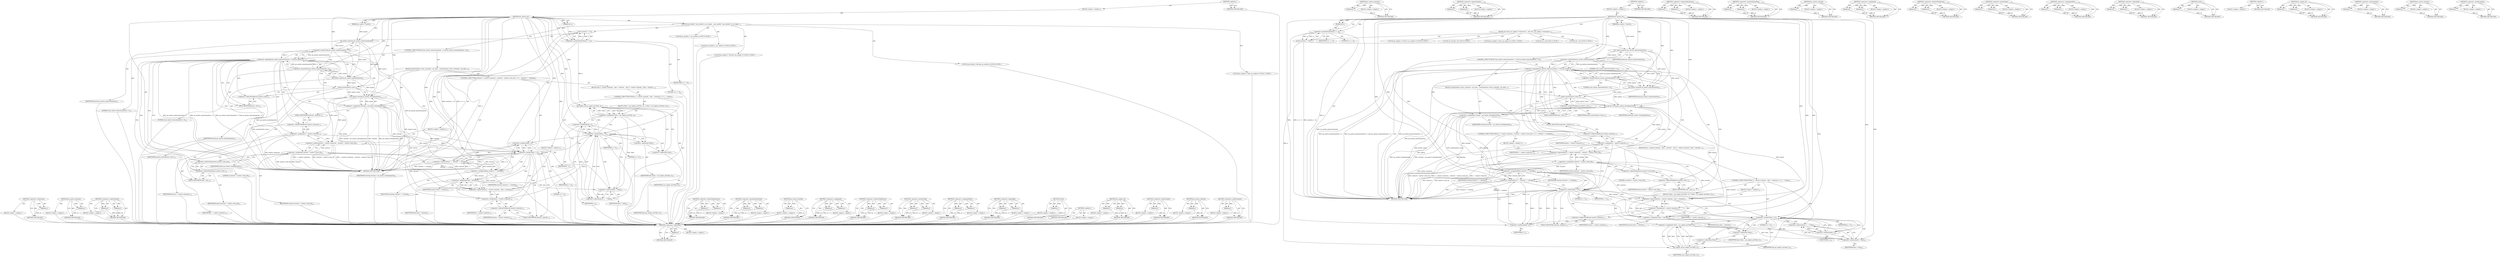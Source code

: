 digraph "&lt;operator&gt;.preDecrement" {
vulnerable_177 [label=<(METHOD,&lt;operator&gt;.indirection)>];
vulnerable_178 [label=<(PARAM,p1)>];
vulnerable_179 [label=<(BLOCK,&lt;empty&gt;,&lt;empty&gt;)>];
vulnerable_180 [label=<(METHOD_RETURN,ANY)>];
vulnerable_132 [label=<(METHOD,jas_matrix_numrows)>];
vulnerable_133 [label=<(PARAM,p1)>];
vulnerable_134 [label=<(BLOCK,&lt;empty&gt;,&lt;empty&gt;)>];
vulnerable_135 [label=<(METHOD_RETURN,ANY)>];
vulnerable_154 [label=<(METHOD,&lt;operator&gt;.expressionList)>];
vulnerable_155 [label=<(PARAM,p1)>];
vulnerable_156 [label=<(PARAM,p2)>];
vulnerable_157 [label=<(BLOCK,&lt;empty&gt;,&lt;empty&gt;)>];
vulnerable_158 [label=<(METHOD_RETURN,ANY)>];
vulnerable_6 [label=<(METHOD,&lt;global&gt;)<SUB>1</SUB>>];
vulnerable_7 [label=<(BLOCK,&lt;empty&gt;,&lt;empty&gt;)<SUB>1</SUB>>];
vulnerable_8 [label=<(METHOD,jas_matrix_asr)<SUB>1</SUB>>];
vulnerable_9 [label=<(PARAM,jas_matrix_t *matrix)<SUB>1</SUB>>];
vulnerable_10 [label=<(PARAM,int n)<SUB>1</SUB>>];
vulnerable_11 [label=<(BLOCK,{
	int i;
	int j;
 	jas_seqent_t *rowstart;
	in...,{
	int i;
	int j;
 	jas_seqent_t *rowstart;
	in...)<SUB>2</SUB>>];
vulnerable_12 [label="<(LOCAL,int i: int)<SUB>3</SUB>>"];
vulnerable_13 [label="<(LOCAL,int j: int)<SUB>4</SUB>>"];
vulnerable_14 [label="<(LOCAL,jas_seqent_t* rowstart: jas_seqent_t*)<SUB>5</SUB>>"];
vulnerable_15 [label="<(LOCAL,int rowstep: int)<SUB>6</SUB>>"];
vulnerable_16 [label="<(LOCAL,jas_seqent_t* data: jas_seqent_t*)<SUB>7</SUB>>"];
vulnerable_17 [label=<(assert,assert(n &gt;= 0))<SUB>9</SUB>>];
vulnerable_18 [label=<(&lt;operator&gt;.greaterEqualsThan,n &gt;= 0)<SUB>9</SUB>>];
vulnerable_19 [label=<(IDENTIFIER,n,n &gt;= 0)<SUB>9</SUB>>];
vulnerable_20 [label=<(LITERAL,0,n &gt;= 0)<SUB>9</SUB>>];
vulnerable_21 [label=<(CONTROL_STRUCTURE,IF,if (jas_matrix_numrows(matrix) &gt; 0 &amp;&amp; jas_matrix_numcols(matrix) &gt; 0))<SUB>10</SUB>>];
vulnerable_22 [label=<(&lt;operator&gt;.logicalAnd,jas_matrix_numrows(matrix) &gt; 0 &amp;&amp; jas_matrix_nu...)<SUB>10</SUB>>];
vulnerable_23 [label=<(&lt;operator&gt;.greaterThan,jas_matrix_numrows(matrix) &gt; 0)<SUB>10</SUB>>];
vulnerable_24 [label=<(jas_matrix_numrows,jas_matrix_numrows(matrix))<SUB>10</SUB>>];
vulnerable_25 [label=<(IDENTIFIER,matrix,jas_matrix_numrows(matrix))<SUB>10</SUB>>];
vulnerable_26 [label=<(LITERAL,0,jas_matrix_numrows(matrix) &gt; 0)<SUB>10</SUB>>];
vulnerable_27 [label=<(&lt;operator&gt;.greaterThan,jas_matrix_numcols(matrix) &gt; 0)<SUB>10</SUB>>];
vulnerable_28 [label=<(jas_matrix_numcols,jas_matrix_numcols(matrix))<SUB>10</SUB>>];
vulnerable_29 [label=<(IDENTIFIER,matrix,jas_matrix_numcols(matrix))<SUB>10</SUB>>];
vulnerable_30 [label=<(LITERAL,0,jas_matrix_numcols(matrix) &gt; 0)<SUB>10</SUB>>];
vulnerable_31 [label=<(BLOCK,{
		assert(matrix-&gt;rows_);
		rowstep = jas_matr...,{
		assert(matrix-&gt;rows_);
		rowstep = jas_matr...)<SUB>10</SUB>>];
vulnerable_32 [label=<(assert,assert(matrix-&gt;rows_))<SUB>11</SUB>>];
vulnerable_33 [label=<(&lt;operator&gt;.indirectFieldAccess,matrix-&gt;rows_)<SUB>11</SUB>>];
vulnerable_34 [label=<(IDENTIFIER,matrix,assert(matrix-&gt;rows_))<SUB>11</SUB>>];
vulnerable_35 [label=<(FIELD_IDENTIFIER,rows_,rows_)<SUB>11</SUB>>];
vulnerable_36 [label=<(&lt;operator&gt;.assignment,rowstep = jas_matrix_rowstep(matrix))<SUB>12</SUB>>];
vulnerable_37 [label=<(IDENTIFIER,rowstep,rowstep = jas_matrix_rowstep(matrix))<SUB>12</SUB>>];
vulnerable_38 [label=<(jas_matrix_rowstep,jas_matrix_rowstep(matrix))<SUB>12</SUB>>];
vulnerable_39 [label=<(IDENTIFIER,matrix,jas_matrix_rowstep(matrix))<SUB>12</SUB>>];
vulnerable_40 [label=<(CONTROL_STRUCTURE,FOR,for (i = matrix-&gt;numrows_, rowstart = matrix-&gt;rows_[0];i &gt; 0;--i,
		  rowstart += rowstep))<SUB>13</SUB>>];
vulnerable_41 [label=<(BLOCK,&lt;empty&gt;,&lt;empty&gt;)<SUB>13</SUB>>];
vulnerable_42 [label=<(&lt;operator&gt;.expressionList,i = matrix-&gt;numrows_, rowstart = matrix-&gt;rows_[0])<SUB>13</SUB>>];
vulnerable_43 [label=<(&lt;operator&gt;.assignment,i = matrix-&gt;numrows_)<SUB>13</SUB>>];
vulnerable_44 [label=<(IDENTIFIER,i,i = matrix-&gt;numrows_)<SUB>13</SUB>>];
vulnerable_45 [label=<(&lt;operator&gt;.indirectFieldAccess,matrix-&gt;numrows_)<SUB>13</SUB>>];
vulnerable_46 [label=<(IDENTIFIER,matrix,i = matrix-&gt;numrows_)<SUB>13</SUB>>];
vulnerable_47 [label=<(FIELD_IDENTIFIER,numrows_,numrows_)<SUB>13</SUB>>];
vulnerable_48 [label=<(&lt;operator&gt;.assignment,rowstart = matrix-&gt;rows_[0])<SUB>13</SUB>>];
vulnerable_49 [label=<(IDENTIFIER,rowstart,rowstart = matrix-&gt;rows_[0])<SUB>13</SUB>>];
vulnerable_50 [label=<(&lt;operator&gt;.indirectIndexAccess,matrix-&gt;rows_[0])<SUB>13</SUB>>];
vulnerable_51 [label=<(&lt;operator&gt;.indirectFieldAccess,matrix-&gt;rows_)<SUB>13</SUB>>];
vulnerable_52 [label=<(IDENTIFIER,matrix,rowstart = matrix-&gt;rows_[0])<SUB>13</SUB>>];
vulnerable_53 [label=<(FIELD_IDENTIFIER,rows_,rows_)<SUB>13</SUB>>];
vulnerable_54 [label=<(LITERAL,0,rowstart = matrix-&gt;rows_[0])<SUB>13</SUB>>];
vulnerable_55 [label=<(&lt;operator&gt;.greaterThan,i &gt; 0)<SUB>13</SUB>>];
vulnerable_56 [label=<(IDENTIFIER,i,i &gt; 0)<SUB>13</SUB>>];
vulnerable_57 [label=<(LITERAL,0,i &gt; 0)<SUB>13</SUB>>];
vulnerable_58 [label=<(&lt;operator&gt;.expressionList,--i,
		  rowstart += rowstep)<SUB>13</SUB>>];
vulnerable_59 [label=<(&lt;operator&gt;.preDecrement,--i)<SUB>13</SUB>>];
vulnerable_60 [label=<(IDENTIFIER,i,--i)<SUB>13</SUB>>];
vulnerable_61 [label=<(&lt;operator&gt;.assignmentPlus,rowstart += rowstep)<SUB>14</SUB>>];
vulnerable_62 [label=<(IDENTIFIER,rowstart,rowstart += rowstep)<SUB>14</SUB>>];
vulnerable_63 [label=<(IDENTIFIER,rowstep,rowstart += rowstep)<SUB>14</SUB>>];
vulnerable_64 [label=<(BLOCK,{
			for (j = matrix-&gt;numcols_, data = rowstart...,{
			for (j = matrix-&gt;numcols_, data = rowstart...)<SUB>14</SUB>>];
vulnerable_65 [label=<(CONTROL_STRUCTURE,FOR,for (j = matrix-&gt;numcols_, data = rowstart;j &gt; 0;--j,
			  ++data))<SUB>15</SUB>>];
vulnerable_66 [label=<(BLOCK,&lt;empty&gt;,&lt;empty&gt;)<SUB>15</SUB>>];
vulnerable_67 [label=<(&lt;operator&gt;.expressionList,j = matrix-&gt;numcols_, data = rowstart)<SUB>15</SUB>>];
vulnerable_68 [label=<(&lt;operator&gt;.assignment,j = matrix-&gt;numcols_)<SUB>15</SUB>>];
vulnerable_69 [label=<(IDENTIFIER,j,j = matrix-&gt;numcols_)<SUB>15</SUB>>];
vulnerable_70 [label=<(&lt;operator&gt;.indirectFieldAccess,matrix-&gt;numcols_)<SUB>15</SUB>>];
vulnerable_71 [label=<(IDENTIFIER,matrix,j = matrix-&gt;numcols_)<SUB>15</SUB>>];
vulnerable_72 [label=<(FIELD_IDENTIFIER,numcols_,numcols_)<SUB>15</SUB>>];
vulnerable_73 [label=<(&lt;operator&gt;.assignment,data = rowstart)<SUB>15</SUB>>];
vulnerable_74 [label=<(IDENTIFIER,data,data = rowstart)<SUB>15</SUB>>];
vulnerable_75 [label=<(IDENTIFIER,rowstart,data = rowstart)<SUB>15</SUB>>];
vulnerable_76 [label=<(&lt;operator&gt;.greaterThan,j &gt; 0)<SUB>15</SUB>>];
vulnerable_77 [label=<(IDENTIFIER,j,j &gt; 0)<SUB>15</SUB>>];
vulnerable_78 [label=<(LITERAL,0,j &gt; 0)<SUB>15</SUB>>];
vulnerable_79 [label=<(&lt;operator&gt;.expressionList,--j,
			  ++data)<SUB>15</SUB>>];
vulnerable_80 [label=<(&lt;operator&gt;.preDecrement,--j)<SUB>15</SUB>>];
vulnerable_81 [label=<(IDENTIFIER,j,--j)<SUB>15</SUB>>];
vulnerable_82 [label=<(&lt;operator&gt;.preIncrement,++data)<SUB>16</SUB>>];
vulnerable_83 [label=<(IDENTIFIER,data,++data)<SUB>16</SUB>>];
vulnerable_84 [label=<(BLOCK,{
				*data = jas_seqent_asr(*data, n);
			},{
				*data = jas_seqent_asr(*data, n);
			})<SUB>16</SUB>>];
vulnerable_85 [label=<(&lt;operator&gt;.assignment,*data = jas_seqent_asr(*data, n))<SUB>17</SUB>>];
vulnerable_86 [label=<(&lt;operator&gt;.indirection,*data)<SUB>17</SUB>>];
vulnerable_87 [label=<(IDENTIFIER,data,*data = jas_seqent_asr(*data, n))<SUB>17</SUB>>];
vulnerable_88 [label=<(jas_seqent_asr,jas_seqent_asr(*data, n))<SUB>17</SUB>>];
vulnerable_89 [label=<(&lt;operator&gt;.indirection,*data)<SUB>17</SUB>>];
vulnerable_90 [label=<(IDENTIFIER,data,jas_seqent_asr(*data, n))<SUB>17</SUB>>];
vulnerable_91 [label=<(IDENTIFIER,n,jas_seqent_asr(*data, n))<SUB>17</SUB>>];
vulnerable_92 [label=<(METHOD_RETURN,void)<SUB>1</SUB>>];
vulnerable_94 [label=<(METHOD_RETURN,ANY)<SUB>1</SUB>>];
vulnerable_159 [label=<(METHOD,&lt;operator&gt;.indirectIndexAccess)>];
vulnerable_160 [label=<(PARAM,p1)>];
vulnerable_161 [label=<(PARAM,p2)>];
vulnerable_162 [label=<(BLOCK,&lt;empty&gt;,&lt;empty&gt;)>];
vulnerable_163 [label=<(METHOD_RETURN,ANY)>];
vulnerable_117 [label=<(METHOD,&lt;operator&gt;.greaterEqualsThan)>];
vulnerable_118 [label=<(PARAM,p1)>];
vulnerable_119 [label=<(PARAM,p2)>];
vulnerable_120 [label=<(BLOCK,&lt;empty&gt;,&lt;empty&gt;)>];
vulnerable_121 [label=<(METHOD_RETURN,ANY)>];
vulnerable_150 [label=<(METHOD,jas_matrix_rowstep)>];
vulnerable_151 [label=<(PARAM,p1)>];
vulnerable_152 [label=<(BLOCK,&lt;empty&gt;,&lt;empty&gt;)>];
vulnerable_153 [label=<(METHOD_RETURN,ANY)>];
vulnerable_145 [label=<(METHOD,&lt;operator&gt;.assignment)>];
vulnerable_146 [label=<(PARAM,p1)>];
vulnerable_147 [label=<(PARAM,p2)>];
vulnerable_148 [label=<(BLOCK,&lt;empty&gt;,&lt;empty&gt;)>];
vulnerable_149 [label=<(METHOD_RETURN,ANY)>];
vulnerable_140 [label=<(METHOD,&lt;operator&gt;.indirectFieldAccess)>];
vulnerable_141 [label=<(PARAM,p1)>];
vulnerable_142 [label=<(PARAM,p2)>];
vulnerable_143 [label=<(BLOCK,&lt;empty&gt;,&lt;empty&gt;)>];
vulnerable_144 [label=<(METHOD_RETURN,ANY)>];
vulnerable_127 [label=<(METHOD,&lt;operator&gt;.greaterThan)>];
vulnerable_128 [label=<(PARAM,p1)>];
vulnerable_129 [label=<(PARAM,p2)>];
vulnerable_130 [label=<(BLOCK,&lt;empty&gt;,&lt;empty&gt;)>];
vulnerable_131 [label=<(METHOD_RETURN,ANY)>];
vulnerable_168 [label=<(METHOD,&lt;operator&gt;.assignmentPlus)>];
vulnerable_169 [label=<(PARAM,p1)>];
vulnerable_170 [label=<(PARAM,p2)>];
vulnerable_171 [label=<(BLOCK,&lt;empty&gt;,&lt;empty&gt;)>];
vulnerable_172 [label=<(METHOD_RETURN,ANY)>];
vulnerable_122 [label=<(METHOD,&lt;operator&gt;.logicalAnd)>];
vulnerable_123 [label=<(PARAM,p1)>];
vulnerable_124 [label=<(PARAM,p2)>];
vulnerable_125 [label=<(BLOCK,&lt;empty&gt;,&lt;empty&gt;)>];
vulnerable_126 [label=<(METHOD_RETURN,ANY)>];
vulnerable_113 [label=<(METHOD,assert)>];
vulnerable_114 [label=<(PARAM,p1)>];
vulnerable_115 [label=<(BLOCK,&lt;empty&gt;,&lt;empty&gt;)>];
vulnerable_116 [label=<(METHOD_RETURN,ANY)>];
vulnerable_107 [label=<(METHOD,&lt;global&gt;)<SUB>1</SUB>>];
vulnerable_108 [label=<(BLOCK,&lt;empty&gt;,&lt;empty&gt;)>];
vulnerable_109 [label=<(METHOD_RETURN,ANY)>];
vulnerable_181 [label=<(METHOD,jas_seqent_asr)>];
vulnerable_182 [label=<(PARAM,p1)>];
vulnerable_183 [label=<(PARAM,p2)>];
vulnerable_184 [label=<(BLOCK,&lt;empty&gt;,&lt;empty&gt;)>];
vulnerable_185 [label=<(METHOD_RETURN,ANY)>];
vulnerable_173 [label=<(METHOD,&lt;operator&gt;.preIncrement)>];
vulnerable_174 [label=<(PARAM,p1)>];
vulnerable_175 [label=<(BLOCK,&lt;empty&gt;,&lt;empty&gt;)>];
vulnerable_176 [label=<(METHOD_RETURN,ANY)>];
vulnerable_136 [label=<(METHOD,jas_matrix_numcols)>];
vulnerable_137 [label=<(PARAM,p1)>];
vulnerable_138 [label=<(BLOCK,&lt;empty&gt;,&lt;empty&gt;)>];
vulnerable_139 [label=<(METHOD_RETURN,ANY)>];
vulnerable_164 [label=<(METHOD,&lt;operator&gt;.preDecrement)>];
vulnerable_165 [label=<(PARAM,p1)>];
vulnerable_166 [label=<(BLOCK,&lt;empty&gt;,&lt;empty&gt;)>];
vulnerable_167 [label=<(METHOD_RETURN,ANY)>];
fixed_179 [label=<(METHOD,&lt;operator&gt;.indirection)>];
fixed_180 [label=<(PARAM,p1)>];
fixed_181 [label=<(BLOCK,&lt;empty&gt;,&lt;empty&gt;)>];
fixed_182 [label=<(METHOD_RETURN,ANY)>];
fixed_134 [label=<(METHOD,jas_matrix_numrows)>];
fixed_135 [label=<(PARAM,p1)>];
fixed_136 [label=<(BLOCK,&lt;empty&gt;,&lt;empty&gt;)>];
fixed_137 [label=<(METHOD_RETURN,ANY)>];
fixed_156 [label=<(METHOD,&lt;operator&gt;.expressionList)>];
fixed_157 [label=<(PARAM,p1)>];
fixed_158 [label=<(PARAM,p2)>];
fixed_159 [label=<(BLOCK,&lt;empty&gt;,&lt;empty&gt;)>];
fixed_160 [label=<(METHOD_RETURN,ANY)>];
fixed_6 [label=<(METHOD,&lt;global&gt;)<SUB>1</SUB>>];
fixed_7 [label=<(BLOCK,&lt;empty&gt;,&lt;empty&gt;)<SUB>1</SUB>>];
fixed_8 [label=<(METHOD,jas_matrix_asr)<SUB>1</SUB>>];
fixed_9 [label=<(PARAM,jas_matrix_t *matrix)<SUB>1</SUB>>];
fixed_10 [label=<(PARAM,int n)<SUB>1</SUB>>];
fixed_11 [label=<(BLOCK,{
	jas_matind_t i;
	jas_matind_t j;
 	jas_seqen...,{
	jas_matind_t i;
	jas_matind_t j;
 	jas_seqen...)<SUB>2</SUB>>];
fixed_12 [label="<(LOCAL,jas_matind_t i: jas_matind_t)<SUB>3</SUB>>"];
fixed_13 [label="<(LOCAL,jas_matind_t j: jas_matind_t)<SUB>4</SUB>>"];
fixed_14 [label="<(LOCAL,jas_seqent_t* rowstart: jas_seqent_t*)<SUB>5</SUB>>"];
fixed_15 [label="<(LOCAL,jas_matind_t rowstep: jas_matind_t)<SUB>6</SUB>>"];
fixed_16 [label="<(LOCAL,jas_seqent_t* data: jas_seqent_t*)<SUB>7</SUB>>"];
fixed_17 [label=<(assert,assert(n &gt;= 0))<SUB>9</SUB>>];
fixed_18 [label=<(&lt;operator&gt;.greaterEqualsThan,n &gt;= 0)<SUB>9</SUB>>];
fixed_19 [label=<(IDENTIFIER,n,n &gt;= 0)<SUB>9</SUB>>];
fixed_20 [label=<(LITERAL,0,n &gt;= 0)<SUB>9</SUB>>];
fixed_21 [label=<(CONTROL_STRUCTURE,IF,if (jas_matrix_numrows(matrix) &gt; 0 &amp;&amp; jas_matrix_numcols(matrix) &gt; 0))<SUB>10</SUB>>];
fixed_22 [label=<(&lt;operator&gt;.logicalAnd,jas_matrix_numrows(matrix) &gt; 0 &amp;&amp; jas_matrix_nu...)<SUB>10</SUB>>];
fixed_23 [label=<(&lt;operator&gt;.greaterThan,jas_matrix_numrows(matrix) &gt; 0)<SUB>10</SUB>>];
fixed_24 [label=<(jas_matrix_numrows,jas_matrix_numrows(matrix))<SUB>10</SUB>>];
fixed_25 [label=<(IDENTIFIER,matrix,jas_matrix_numrows(matrix))<SUB>10</SUB>>];
fixed_26 [label=<(LITERAL,0,jas_matrix_numrows(matrix) &gt; 0)<SUB>10</SUB>>];
fixed_27 [label=<(&lt;operator&gt;.greaterThan,jas_matrix_numcols(matrix) &gt; 0)<SUB>10</SUB>>];
fixed_28 [label=<(jas_matrix_numcols,jas_matrix_numcols(matrix))<SUB>10</SUB>>];
fixed_29 [label=<(IDENTIFIER,matrix,jas_matrix_numcols(matrix))<SUB>10</SUB>>];
fixed_30 [label=<(LITERAL,0,jas_matrix_numcols(matrix) &gt; 0)<SUB>10</SUB>>];
fixed_31 [label=<(BLOCK,{
		assert(matrix-&gt;rows_);
		rowstep = jas_matr...,{
		assert(matrix-&gt;rows_);
		rowstep = jas_matr...)<SUB>10</SUB>>];
fixed_32 [label=<(assert,assert(matrix-&gt;rows_))<SUB>11</SUB>>];
fixed_33 [label=<(&lt;operator&gt;.indirectFieldAccess,matrix-&gt;rows_)<SUB>11</SUB>>];
fixed_34 [label=<(IDENTIFIER,matrix,assert(matrix-&gt;rows_))<SUB>11</SUB>>];
fixed_35 [label=<(FIELD_IDENTIFIER,rows_,rows_)<SUB>11</SUB>>];
fixed_36 [label=<(&lt;operator&gt;.assignment,rowstep = jas_matrix_rowstep(matrix))<SUB>12</SUB>>];
fixed_37 [label=<(IDENTIFIER,rowstep,rowstep = jas_matrix_rowstep(matrix))<SUB>12</SUB>>];
fixed_38 [label=<(jas_matrix_rowstep,jas_matrix_rowstep(matrix))<SUB>12</SUB>>];
fixed_39 [label=<(IDENTIFIER,matrix,jas_matrix_rowstep(matrix))<SUB>12</SUB>>];
fixed_40 [label=<(CONTROL_STRUCTURE,FOR,for (i = matrix-&gt;numrows_, rowstart = matrix-&gt;rows_[0];i &gt; 0;--i,
		  rowstart += rowstep))<SUB>13</SUB>>];
fixed_41 [label=<(BLOCK,&lt;empty&gt;,&lt;empty&gt;)<SUB>13</SUB>>];
fixed_42 [label=<(&lt;operator&gt;.expressionList,i = matrix-&gt;numrows_, rowstart = matrix-&gt;rows_[0])<SUB>13</SUB>>];
fixed_43 [label=<(&lt;operator&gt;.assignment,i = matrix-&gt;numrows_)<SUB>13</SUB>>];
fixed_44 [label=<(IDENTIFIER,i,i = matrix-&gt;numrows_)<SUB>13</SUB>>];
fixed_45 [label=<(&lt;operator&gt;.indirectFieldAccess,matrix-&gt;numrows_)<SUB>13</SUB>>];
fixed_46 [label=<(IDENTIFIER,matrix,i = matrix-&gt;numrows_)<SUB>13</SUB>>];
fixed_47 [label=<(FIELD_IDENTIFIER,numrows_,numrows_)<SUB>13</SUB>>];
fixed_48 [label=<(&lt;operator&gt;.assignment,rowstart = matrix-&gt;rows_[0])<SUB>13</SUB>>];
fixed_49 [label=<(IDENTIFIER,rowstart,rowstart = matrix-&gt;rows_[0])<SUB>13</SUB>>];
fixed_50 [label=<(&lt;operator&gt;.indirectIndexAccess,matrix-&gt;rows_[0])<SUB>13</SUB>>];
fixed_51 [label=<(&lt;operator&gt;.indirectFieldAccess,matrix-&gt;rows_)<SUB>13</SUB>>];
fixed_52 [label=<(IDENTIFIER,matrix,rowstart = matrix-&gt;rows_[0])<SUB>13</SUB>>];
fixed_53 [label=<(FIELD_IDENTIFIER,rows_,rows_)<SUB>13</SUB>>];
fixed_54 [label=<(LITERAL,0,rowstart = matrix-&gt;rows_[0])<SUB>13</SUB>>];
fixed_55 [label=<(&lt;operator&gt;.greaterThan,i &gt; 0)<SUB>13</SUB>>];
fixed_56 [label=<(IDENTIFIER,i,i &gt; 0)<SUB>13</SUB>>];
fixed_57 [label=<(LITERAL,0,i &gt; 0)<SUB>13</SUB>>];
fixed_58 [label=<(&lt;operator&gt;.expressionList,--i,
		  rowstart += rowstep)<SUB>13</SUB>>];
fixed_59 [label=<(&lt;operator&gt;.preDecrement,--i)<SUB>13</SUB>>];
fixed_60 [label=<(IDENTIFIER,i,--i)<SUB>13</SUB>>];
fixed_61 [label=<(&lt;operator&gt;.assignmentPlus,rowstart += rowstep)<SUB>14</SUB>>];
fixed_62 [label=<(IDENTIFIER,rowstart,rowstart += rowstep)<SUB>14</SUB>>];
fixed_63 [label=<(IDENTIFIER,rowstep,rowstart += rowstep)<SUB>14</SUB>>];
fixed_64 [label=<(BLOCK,{
			for (j = matrix-&gt;numcols_, data = rowstart...,{
			for (j = matrix-&gt;numcols_, data = rowstart...)<SUB>14</SUB>>];
fixed_65 [label=<(CONTROL_STRUCTURE,FOR,for (j = matrix-&gt;numcols_, data = rowstart;j &gt; 0;--j,
			  ++data))<SUB>15</SUB>>];
fixed_66 [label=<(BLOCK,&lt;empty&gt;,&lt;empty&gt;)<SUB>15</SUB>>];
fixed_67 [label=<(&lt;operator&gt;.expressionList,j = matrix-&gt;numcols_, data = rowstart)<SUB>15</SUB>>];
fixed_68 [label=<(&lt;operator&gt;.assignment,j = matrix-&gt;numcols_)<SUB>15</SUB>>];
fixed_69 [label=<(IDENTIFIER,j,j = matrix-&gt;numcols_)<SUB>15</SUB>>];
fixed_70 [label=<(&lt;operator&gt;.indirectFieldAccess,matrix-&gt;numcols_)<SUB>15</SUB>>];
fixed_71 [label=<(IDENTIFIER,matrix,j = matrix-&gt;numcols_)<SUB>15</SUB>>];
fixed_72 [label=<(FIELD_IDENTIFIER,numcols_,numcols_)<SUB>15</SUB>>];
fixed_73 [label=<(&lt;operator&gt;.assignment,data = rowstart)<SUB>15</SUB>>];
fixed_74 [label=<(IDENTIFIER,data,data = rowstart)<SUB>15</SUB>>];
fixed_75 [label=<(IDENTIFIER,rowstart,data = rowstart)<SUB>15</SUB>>];
fixed_76 [label=<(&lt;operator&gt;.greaterThan,j &gt; 0)<SUB>15</SUB>>];
fixed_77 [label=<(IDENTIFIER,j,j &gt; 0)<SUB>15</SUB>>];
fixed_78 [label=<(LITERAL,0,j &gt; 0)<SUB>15</SUB>>];
fixed_79 [label=<(&lt;operator&gt;.expressionList,--j,
			  ++data)<SUB>15</SUB>>];
fixed_80 [label=<(&lt;operator&gt;.preDecrement,--j)<SUB>15</SUB>>];
fixed_81 [label=<(IDENTIFIER,j,--j)<SUB>15</SUB>>];
fixed_82 [label=<(&lt;operator&gt;.preIncrement,++data)<SUB>16</SUB>>];
fixed_83 [label=<(IDENTIFIER,data,++data)<SUB>16</SUB>>];
fixed_84 [label=<(BLOCK,{
				*data = jas_seqent_asr(*data, n);
			},{
				*data = jas_seqent_asr(*data, n);
			})<SUB>16</SUB>>];
fixed_85 [label=<(&lt;operator&gt;.assignment,*data = jas_seqent_asr(*data, n))<SUB>17</SUB>>];
fixed_86 [label=<(&lt;operator&gt;.indirection,*data)<SUB>17</SUB>>];
fixed_87 [label=<(IDENTIFIER,data,*data = jas_seqent_asr(*data, n))<SUB>17</SUB>>];
fixed_88 [label=<(jas_seqent_asr,jas_seqent_asr(*data, n))<SUB>17</SUB>>];
fixed_89 [label=<(&lt;operator&gt;.indirection,*data)<SUB>17</SUB>>];
fixed_90 [label=<(IDENTIFIER,data,jas_seqent_asr(*data, n))<SUB>17</SUB>>];
fixed_91 [label=<(IDENTIFIER,n,jas_seqent_asr(*data, n))<SUB>17</SUB>>];
fixed_92 [label=<(METHOD_RETURN,void)<SUB>1</SUB>>];
fixed_94 [label=<(METHOD_RETURN,ANY)<SUB>1</SUB>>];
fixed_161 [label=<(METHOD,&lt;operator&gt;.indirectIndexAccess)>];
fixed_162 [label=<(PARAM,p1)>];
fixed_163 [label=<(PARAM,p2)>];
fixed_164 [label=<(BLOCK,&lt;empty&gt;,&lt;empty&gt;)>];
fixed_165 [label=<(METHOD_RETURN,ANY)>];
fixed_119 [label=<(METHOD,&lt;operator&gt;.greaterEqualsThan)>];
fixed_120 [label=<(PARAM,p1)>];
fixed_121 [label=<(PARAM,p2)>];
fixed_122 [label=<(BLOCK,&lt;empty&gt;,&lt;empty&gt;)>];
fixed_123 [label=<(METHOD_RETURN,ANY)>];
fixed_152 [label=<(METHOD,jas_matrix_rowstep)>];
fixed_153 [label=<(PARAM,p1)>];
fixed_154 [label=<(BLOCK,&lt;empty&gt;,&lt;empty&gt;)>];
fixed_155 [label=<(METHOD_RETURN,ANY)>];
fixed_147 [label=<(METHOD,&lt;operator&gt;.assignment)>];
fixed_148 [label=<(PARAM,p1)>];
fixed_149 [label=<(PARAM,p2)>];
fixed_150 [label=<(BLOCK,&lt;empty&gt;,&lt;empty&gt;)>];
fixed_151 [label=<(METHOD_RETURN,ANY)>];
fixed_142 [label=<(METHOD,&lt;operator&gt;.indirectFieldAccess)>];
fixed_143 [label=<(PARAM,p1)>];
fixed_144 [label=<(PARAM,p2)>];
fixed_145 [label=<(BLOCK,&lt;empty&gt;,&lt;empty&gt;)>];
fixed_146 [label=<(METHOD_RETURN,ANY)>];
fixed_129 [label=<(METHOD,&lt;operator&gt;.greaterThan)>];
fixed_130 [label=<(PARAM,p1)>];
fixed_131 [label=<(PARAM,p2)>];
fixed_132 [label=<(BLOCK,&lt;empty&gt;,&lt;empty&gt;)>];
fixed_133 [label=<(METHOD_RETURN,ANY)>];
fixed_170 [label=<(METHOD,&lt;operator&gt;.assignmentPlus)>];
fixed_171 [label=<(PARAM,p1)>];
fixed_172 [label=<(PARAM,p2)>];
fixed_173 [label=<(BLOCK,&lt;empty&gt;,&lt;empty&gt;)>];
fixed_174 [label=<(METHOD_RETURN,ANY)>];
fixed_124 [label=<(METHOD,&lt;operator&gt;.logicalAnd)>];
fixed_125 [label=<(PARAM,p1)>];
fixed_126 [label=<(PARAM,p2)>];
fixed_127 [label=<(BLOCK,&lt;empty&gt;,&lt;empty&gt;)>];
fixed_128 [label=<(METHOD_RETURN,ANY)>];
fixed_115 [label=<(METHOD,assert)>];
fixed_116 [label=<(PARAM,p1)>];
fixed_117 [label=<(BLOCK,&lt;empty&gt;,&lt;empty&gt;)>];
fixed_118 [label=<(METHOD_RETURN,ANY)>];
fixed_109 [label=<(METHOD,&lt;global&gt;)<SUB>1</SUB>>];
fixed_110 [label=<(BLOCK,&lt;empty&gt;,&lt;empty&gt;)>];
fixed_111 [label=<(METHOD_RETURN,ANY)>];
fixed_183 [label=<(METHOD,jas_seqent_asr)>];
fixed_184 [label=<(PARAM,p1)>];
fixed_185 [label=<(PARAM,p2)>];
fixed_186 [label=<(BLOCK,&lt;empty&gt;,&lt;empty&gt;)>];
fixed_187 [label=<(METHOD_RETURN,ANY)>];
fixed_175 [label=<(METHOD,&lt;operator&gt;.preIncrement)>];
fixed_176 [label=<(PARAM,p1)>];
fixed_177 [label=<(BLOCK,&lt;empty&gt;,&lt;empty&gt;)>];
fixed_178 [label=<(METHOD_RETURN,ANY)>];
fixed_138 [label=<(METHOD,jas_matrix_numcols)>];
fixed_139 [label=<(PARAM,p1)>];
fixed_140 [label=<(BLOCK,&lt;empty&gt;,&lt;empty&gt;)>];
fixed_141 [label=<(METHOD_RETURN,ANY)>];
fixed_166 [label=<(METHOD,&lt;operator&gt;.preDecrement)>];
fixed_167 [label=<(PARAM,p1)>];
fixed_168 [label=<(BLOCK,&lt;empty&gt;,&lt;empty&gt;)>];
fixed_169 [label=<(METHOD_RETURN,ANY)>];
vulnerable_177 -> vulnerable_178  [key=0, label="AST: "];
vulnerable_177 -> vulnerable_178  [key=1, label="DDG: "];
vulnerable_177 -> vulnerable_179  [key=0, label="AST: "];
vulnerable_177 -> vulnerable_180  [key=0, label="AST: "];
vulnerable_177 -> vulnerable_180  [key=1, label="CFG: "];
vulnerable_178 -> vulnerable_180  [key=0, label="DDG: p1"];
vulnerable_132 -> vulnerable_133  [key=0, label="AST: "];
vulnerable_132 -> vulnerable_133  [key=1, label="DDG: "];
vulnerable_132 -> vulnerable_134  [key=0, label="AST: "];
vulnerable_132 -> vulnerable_135  [key=0, label="AST: "];
vulnerable_132 -> vulnerable_135  [key=1, label="CFG: "];
vulnerable_133 -> vulnerable_135  [key=0, label="DDG: p1"];
vulnerable_154 -> vulnerable_155  [key=0, label="AST: "];
vulnerable_154 -> vulnerable_155  [key=1, label="DDG: "];
vulnerable_154 -> vulnerable_157  [key=0, label="AST: "];
vulnerable_154 -> vulnerable_156  [key=0, label="AST: "];
vulnerable_154 -> vulnerable_156  [key=1, label="DDG: "];
vulnerable_154 -> vulnerable_158  [key=0, label="AST: "];
vulnerable_154 -> vulnerable_158  [key=1, label="CFG: "];
vulnerable_155 -> vulnerable_158  [key=0, label="DDG: p1"];
vulnerable_156 -> vulnerable_158  [key=0, label="DDG: p2"];
vulnerable_6 -> vulnerable_7  [key=0, label="AST: "];
vulnerable_6 -> vulnerable_94  [key=0, label="AST: "];
vulnerable_6 -> vulnerable_94  [key=1, label="CFG: "];
vulnerable_7 -> vulnerable_8  [key=0, label="AST: "];
vulnerable_8 -> vulnerable_9  [key=0, label="AST: "];
vulnerable_8 -> vulnerable_9  [key=1, label="DDG: "];
vulnerable_8 -> vulnerable_10  [key=0, label="AST: "];
vulnerable_8 -> vulnerable_10  [key=1, label="DDG: "];
vulnerable_8 -> vulnerable_11  [key=0, label="AST: "];
vulnerable_8 -> vulnerable_92  [key=0, label="AST: "];
vulnerable_8 -> vulnerable_18  [key=0, label="CFG: "];
vulnerable_8 -> vulnerable_18  [key=1, label="DDG: "];
vulnerable_8 -> vulnerable_23  [key=0, label="DDG: "];
vulnerable_8 -> vulnerable_27  [key=0, label="DDG: "];
vulnerable_8 -> vulnerable_24  [key=0, label="DDG: "];
vulnerable_8 -> vulnerable_28  [key=0, label="DDG: "];
vulnerable_8 -> vulnerable_38  [key=0, label="DDG: "];
vulnerable_8 -> vulnerable_55  [key=0, label="DDG: "];
vulnerable_8 -> vulnerable_58  [key=0, label="DDG: "];
vulnerable_8 -> vulnerable_59  [key=0, label="DDG: "];
vulnerable_8 -> vulnerable_61  [key=0, label="DDG: "];
vulnerable_8 -> vulnerable_76  [key=0, label="DDG: "];
vulnerable_8 -> vulnerable_67  [key=0, label="DDG: "];
vulnerable_8 -> vulnerable_80  [key=0, label="DDG: "];
vulnerable_8 -> vulnerable_82  [key=0, label="DDG: "];
vulnerable_8 -> vulnerable_73  [key=0, label="DDG: "];
vulnerable_8 -> vulnerable_88  [key=0, label="DDG: "];
vulnerable_9 -> vulnerable_24  [key=0, label="DDG: matrix"];
vulnerable_10 -> vulnerable_18  [key=0, label="DDG: n"];
vulnerable_11 -> vulnerable_12  [key=0, label="AST: "];
vulnerable_11 -> vulnerable_13  [key=0, label="AST: "];
vulnerable_11 -> vulnerable_14  [key=0, label="AST: "];
vulnerable_11 -> vulnerable_15  [key=0, label="AST: "];
vulnerable_11 -> vulnerable_16  [key=0, label="AST: "];
vulnerable_11 -> vulnerable_17  [key=0, label="AST: "];
vulnerable_11 -> vulnerable_21  [key=0, label="AST: "];
vulnerable_17 -> vulnerable_18  [key=0, label="AST: "];
vulnerable_17 -> vulnerable_24  [key=0, label="CFG: "];
vulnerable_17 -> vulnerable_92  [key=0, label="DDG: n &gt;= 0"];
vulnerable_17 -> vulnerable_92  [key=1, label="DDG: assert(n &gt;= 0)"];
vulnerable_18 -> vulnerable_19  [key=0, label="AST: "];
vulnerable_18 -> vulnerable_20  [key=0, label="AST: "];
vulnerable_18 -> vulnerable_17  [key=0, label="CFG: "];
vulnerable_18 -> vulnerable_17  [key=1, label="DDG: n"];
vulnerable_18 -> vulnerable_17  [key=2, label="DDG: 0"];
vulnerable_18 -> vulnerable_92  [key=0, label="DDG: n"];
vulnerable_18 -> vulnerable_88  [key=0, label="DDG: n"];
vulnerable_21 -> vulnerable_22  [key=0, label="AST: "];
vulnerable_21 -> vulnerable_31  [key=0, label="AST: "];
vulnerable_22 -> vulnerable_23  [key=0, label="AST: "];
vulnerable_22 -> vulnerable_27  [key=0, label="AST: "];
vulnerable_22 -> vulnerable_92  [key=0, label="CFG: "];
vulnerable_22 -> vulnerable_92  [key=1, label="DDG: jas_matrix_numrows(matrix) &gt; 0"];
vulnerable_22 -> vulnerable_92  [key=2, label="DDG: jas_matrix_numcols(matrix) &gt; 0"];
vulnerable_22 -> vulnerable_92  [key=3, label="DDG: jas_matrix_numrows(matrix) &gt; 0 &amp;&amp; jas_matrix_numcols(matrix) &gt; 0"];
vulnerable_22 -> vulnerable_35  [key=0, label="CFG: "];
vulnerable_22 -> vulnerable_35  [key=1, label="CDG: "];
vulnerable_22 -> vulnerable_47  [key=0, label="CDG: "];
vulnerable_22 -> vulnerable_48  [key=0, label="CDG: "];
vulnerable_22 -> vulnerable_32  [key=0, label="CDG: "];
vulnerable_22 -> vulnerable_42  [key=0, label="CDG: "];
vulnerable_22 -> vulnerable_51  [key=0, label="CDG: "];
vulnerable_22 -> vulnerable_38  [key=0, label="CDG: "];
vulnerable_22 -> vulnerable_45  [key=0, label="CDG: "];
vulnerable_22 -> vulnerable_50  [key=0, label="CDG: "];
vulnerable_22 -> vulnerable_43  [key=0, label="CDG: "];
vulnerable_22 -> vulnerable_33  [key=0, label="CDG: "];
vulnerable_22 -> vulnerable_36  [key=0, label="CDG: "];
vulnerable_22 -> vulnerable_53  [key=0, label="CDG: "];
vulnerable_22 -> vulnerable_55  [key=0, label="CDG: "];
vulnerable_23 -> vulnerable_24  [key=0, label="AST: "];
vulnerable_23 -> vulnerable_26  [key=0, label="AST: "];
vulnerable_23 -> vulnerable_22  [key=0, label="CFG: "];
vulnerable_23 -> vulnerable_22  [key=1, label="DDG: jas_matrix_numrows(matrix)"];
vulnerable_23 -> vulnerable_22  [key=2, label="DDG: 0"];
vulnerable_23 -> vulnerable_28  [key=0, label="CFG: "];
vulnerable_23 -> vulnerable_28  [key=1, label="CDG: "];
vulnerable_23 -> vulnerable_92  [key=0, label="DDG: jas_matrix_numrows(matrix)"];
vulnerable_23 -> vulnerable_27  [key=0, label="CDG: "];
vulnerable_24 -> vulnerable_25  [key=0, label="AST: "];
vulnerable_24 -> vulnerable_23  [key=0, label="CFG: "];
vulnerable_24 -> vulnerable_23  [key=1, label="DDG: matrix"];
vulnerable_24 -> vulnerable_32  [key=0, label="DDG: matrix"];
vulnerable_24 -> vulnerable_28  [key=0, label="DDG: matrix"];
vulnerable_24 -> vulnerable_38  [key=0, label="DDG: matrix"];
vulnerable_27 -> vulnerable_28  [key=0, label="AST: "];
vulnerable_27 -> vulnerable_30  [key=0, label="AST: "];
vulnerable_27 -> vulnerable_22  [key=0, label="CFG: "];
vulnerable_27 -> vulnerable_22  [key=1, label="DDG: jas_matrix_numcols(matrix)"];
vulnerable_27 -> vulnerable_22  [key=2, label="DDG: 0"];
vulnerable_27 -> vulnerable_92  [key=0, label="DDG: jas_matrix_numcols(matrix)"];
vulnerable_28 -> vulnerable_29  [key=0, label="AST: "];
vulnerable_28 -> vulnerable_27  [key=0, label="CFG: "];
vulnerable_28 -> vulnerable_27  [key=1, label="DDG: matrix"];
vulnerable_28 -> vulnerable_32  [key=0, label="DDG: matrix"];
vulnerable_28 -> vulnerable_38  [key=0, label="DDG: matrix"];
vulnerable_31 -> vulnerable_32  [key=0, label="AST: "];
vulnerable_31 -> vulnerable_36  [key=0, label="AST: "];
vulnerable_31 -> vulnerable_40  [key=0, label="AST: "];
vulnerable_32 -> vulnerable_33  [key=0, label="AST: "];
vulnerable_32 -> vulnerable_38  [key=0, label="CFG: "];
vulnerable_32 -> vulnerable_38  [key=1, label="DDG: matrix-&gt;rows_"];
vulnerable_32 -> vulnerable_92  [key=0, label="DDG: matrix-&gt;rows_"];
vulnerable_32 -> vulnerable_92  [key=1, label="DDG: assert(matrix-&gt;rows_)"];
vulnerable_33 -> vulnerable_34  [key=0, label="AST: "];
vulnerable_33 -> vulnerable_35  [key=0, label="AST: "];
vulnerable_33 -> vulnerable_32  [key=0, label="CFG: "];
vulnerable_35 -> vulnerable_33  [key=0, label="CFG: "];
vulnerable_36 -> vulnerable_37  [key=0, label="AST: "];
vulnerable_36 -> vulnerable_38  [key=0, label="AST: "];
vulnerable_36 -> vulnerable_47  [key=0, label="CFG: "];
vulnerable_36 -> vulnerable_92  [key=0, label="DDG: rowstep"];
vulnerable_36 -> vulnerable_92  [key=1, label="DDG: jas_matrix_rowstep(matrix)"];
vulnerable_36 -> vulnerable_92  [key=2, label="DDG: rowstep = jas_matrix_rowstep(matrix)"];
vulnerable_36 -> vulnerable_58  [key=0, label="DDG: rowstep"];
vulnerable_36 -> vulnerable_61  [key=0, label="DDG: rowstep"];
vulnerable_38 -> vulnerable_39  [key=0, label="AST: "];
vulnerable_38 -> vulnerable_36  [key=0, label="CFG: "];
vulnerable_38 -> vulnerable_36  [key=1, label="DDG: matrix"];
vulnerable_38 -> vulnerable_92  [key=0, label="DDG: matrix"];
vulnerable_38 -> vulnerable_42  [key=0, label="DDG: matrix"];
vulnerable_38 -> vulnerable_43  [key=0, label="DDG: matrix"];
vulnerable_38 -> vulnerable_67  [key=0, label="DDG: matrix"];
vulnerable_38 -> vulnerable_68  [key=0, label="DDG: matrix"];
vulnerable_40 -> vulnerable_41  [key=0, label="AST: "];
vulnerable_40 -> vulnerable_55  [key=0, label="AST: "];
vulnerable_40 -> vulnerable_58  [key=0, label="AST: "];
vulnerable_40 -> vulnerable_64  [key=0, label="AST: "];
vulnerable_41 -> vulnerable_42  [key=0, label="AST: "];
vulnerable_42 -> vulnerable_43  [key=0, label="AST: "];
vulnerable_42 -> vulnerable_48  [key=0, label="AST: "];
vulnerable_42 -> vulnerable_55  [key=0, label="CFG: "];
vulnerable_42 -> vulnerable_92  [key=0, label="DDG: i = matrix-&gt;numrows_"];
vulnerable_42 -> vulnerable_92  [key=1, label="DDG: rowstart = matrix-&gt;rows_[0]"];
vulnerable_42 -> vulnerable_92  [key=2, label="DDG: i = matrix-&gt;numrows_, rowstart = matrix-&gt;rows_[0]"];
vulnerable_43 -> vulnerable_44  [key=0, label="AST: "];
vulnerable_43 -> vulnerable_45  [key=0, label="AST: "];
vulnerable_43 -> vulnerable_53  [key=0, label="CFG: "];
vulnerable_43 -> vulnerable_92  [key=0, label="DDG: matrix-&gt;numrows_"];
vulnerable_43 -> vulnerable_55  [key=0, label="DDG: i"];
vulnerable_43 -> vulnerable_42  [key=0, label="DDG: i"];
vulnerable_45 -> vulnerable_46  [key=0, label="AST: "];
vulnerable_45 -> vulnerable_47  [key=0, label="AST: "];
vulnerable_45 -> vulnerable_43  [key=0, label="CFG: "];
vulnerable_47 -> vulnerable_45  [key=0, label="CFG: "];
vulnerable_48 -> vulnerable_49  [key=0, label="AST: "];
vulnerable_48 -> vulnerable_50  [key=0, label="AST: "];
vulnerable_48 -> vulnerable_42  [key=0, label="CFG: "];
vulnerable_48 -> vulnerable_42  [key=1, label="DDG: rowstart"];
vulnerable_48 -> vulnerable_92  [key=0, label="DDG: rowstart"];
vulnerable_48 -> vulnerable_92  [key=1, label="DDG: matrix-&gt;rows_[0]"];
vulnerable_48 -> vulnerable_61  [key=0, label="DDG: rowstart"];
vulnerable_48 -> vulnerable_67  [key=0, label="DDG: rowstart"];
vulnerable_48 -> vulnerable_73  [key=0, label="DDG: rowstart"];
vulnerable_50 -> vulnerable_51  [key=0, label="AST: "];
vulnerable_50 -> vulnerable_54  [key=0, label="AST: "];
vulnerable_50 -> vulnerable_48  [key=0, label="CFG: "];
vulnerable_51 -> vulnerable_52  [key=0, label="AST: "];
vulnerable_51 -> vulnerable_53  [key=0, label="AST: "];
vulnerable_51 -> vulnerable_50  [key=0, label="CFG: "];
vulnerable_53 -> vulnerable_51  [key=0, label="CFG: "];
vulnerable_55 -> vulnerable_56  [key=0, label="AST: "];
vulnerable_55 -> vulnerable_57  [key=0, label="AST: "];
vulnerable_55 -> vulnerable_92  [key=0, label="CFG: "];
vulnerable_55 -> vulnerable_92  [key=1, label="DDG: i"];
vulnerable_55 -> vulnerable_92  [key=2, label="DDG: i &gt; 0"];
vulnerable_55 -> vulnerable_72  [key=0, label="CFG: "];
vulnerable_55 -> vulnerable_72  [key=1, label="CDG: "];
vulnerable_55 -> vulnerable_59  [key=0, label="DDG: i"];
vulnerable_55 -> vulnerable_59  [key=1, label="CDG: "];
vulnerable_55 -> vulnerable_68  [key=0, label="CDG: "];
vulnerable_55 -> vulnerable_73  [key=0, label="CDG: "];
vulnerable_55 -> vulnerable_67  [key=0, label="CDG: "];
vulnerable_55 -> vulnerable_76  [key=0, label="CDG: "];
vulnerable_55 -> vulnerable_58  [key=0, label="CDG: "];
vulnerable_55 -> vulnerable_61  [key=0, label="CDG: "];
vulnerable_55 -> vulnerable_70  [key=0, label="CDG: "];
vulnerable_55 -> vulnerable_55  [key=0, label="CDG: "];
vulnerable_58 -> vulnerable_59  [key=0, label="AST: "];
vulnerable_58 -> vulnerable_61  [key=0, label="AST: "];
vulnerable_58 -> vulnerable_55  [key=0, label="CFG: "];
vulnerable_58 -> vulnerable_92  [key=0, label="DDG: --i"];
vulnerable_58 -> vulnerable_92  [key=1, label="DDG: rowstart += rowstep"];
vulnerable_58 -> vulnerable_92  [key=2, label="DDG: --i,
		  rowstart += rowstep"];
vulnerable_59 -> vulnerable_60  [key=0, label="AST: "];
vulnerable_59 -> vulnerable_61  [key=0, label="CFG: "];
vulnerable_59 -> vulnerable_55  [key=0, label="DDG: i"];
vulnerable_59 -> vulnerable_58  [key=0, label="DDG: i"];
vulnerable_61 -> vulnerable_62  [key=0, label="AST: "];
vulnerable_61 -> vulnerable_63  [key=0, label="AST: "];
vulnerable_61 -> vulnerable_58  [key=0, label="CFG: "];
vulnerable_61 -> vulnerable_58  [key=1, label="DDG: rowstart"];
vulnerable_61 -> vulnerable_67  [key=0, label="DDG: rowstart"];
vulnerable_61 -> vulnerable_73  [key=0, label="DDG: rowstart"];
vulnerable_64 -> vulnerable_65  [key=0, label="AST: "];
vulnerable_65 -> vulnerable_66  [key=0, label="AST: "];
vulnerable_65 -> vulnerable_76  [key=0, label="AST: "];
vulnerable_65 -> vulnerable_79  [key=0, label="AST: "];
vulnerable_65 -> vulnerable_84  [key=0, label="AST: "];
vulnerable_66 -> vulnerable_67  [key=0, label="AST: "];
vulnerable_67 -> vulnerable_68  [key=0, label="AST: "];
vulnerable_67 -> vulnerable_73  [key=0, label="AST: "];
vulnerable_67 -> vulnerable_76  [key=0, label="CFG: "];
vulnerable_68 -> vulnerable_69  [key=0, label="AST: "];
vulnerable_68 -> vulnerable_70  [key=0, label="AST: "];
vulnerable_68 -> vulnerable_73  [key=0, label="CFG: "];
vulnerable_68 -> vulnerable_76  [key=0, label="DDG: j"];
vulnerable_68 -> vulnerable_67  [key=0, label="DDG: j"];
vulnerable_70 -> vulnerable_71  [key=0, label="AST: "];
vulnerable_70 -> vulnerable_72  [key=0, label="AST: "];
vulnerable_70 -> vulnerable_68  [key=0, label="CFG: "];
vulnerable_72 -> vulnerable_70  [key=0, label="CFG: "];
vulnerable_73 -> vulnerable_74  [key=0, label="AST: "];
vulnerable_73 -> vulnerable_75  [key=0, label="AST: "];
vulnerable_73 -> vulnerable_67  [key=0, label="CFG: "];
vulnerable_73 -> vulnerable_67  [key=1, label="DDG: data"];
vulnerable_73 -> vulnerable_82  [key=0, label="DDG: data"];
vulnerable_76 -> vulnerable_77  [key=0, label="AST: "];
vulnerable_76 -> vulnerable_78  [key=0, label="AST: "];
vulnerable_76 -> vulnerable_86  [key=0, label="CFG: "];
vulnerable_76 -> vulnerable_86  [key=1, label="CDG: "];
vulnerable_76 -> vulnerable_59  [key=0, label="CFG: "];
vulnerable_76 -> vulnerable_80  [key=0, label="DDG: j"];
vulnerable_76 -> vulnerable_80  [key=1, label="CDG: "];
vulnerable_76 -> vulnerable_89  [key=0, label="CDG: "];
vulnerable_76 -> vulnerable_85  [key=0, label="CDG: "];
vulnerable_76 -> vulnerable_76  [key=0, label="CDG: "];
vulnerable_76 -> vulnerable_82  [key=0, label="CDG: "];
vulnerable_76 -> vulnerable_79  [key=0, label="CDG: "];
vulnerable_76 -> vulnerable_88  [key=0, label="CDG: "];
vulnerable_79 -> vulnerable_80  [key=0, label="AST: "];
vulnerable_79 -> vulnerable_82  [key=0, label="AST: "];
vulnerable_79 -> vulnerable_76  [key=0, label="CFG: "];
vulnerable_80 -> vulnerable_81  [key=0, label="AST: "];
vulnerable_80 -> vulnerable_82  [key=0, label="CFG: "];
vulnerable_80 -> vulnerable_76  [key=0, label="DDG: j"];
vulnerable_80 -> vulnerable_79  [key=0, label="DDG: j"];
vulnerable_82 -> vulnerable_83  [key=0, label="AST: "];
vulnerable_82 -> vulnerable_79  [key=0, label="CFG: "];
vulnerable_82 -> vulnerable_79  [key=1, label="DDG: data"];
vulnerable_84 -> vulnerable_85  [key=0, label="AST: "];
vulnerable_85 -> vulnerable_86  [key=0, label="AST: "];
vulnerable_85 -> vulnerable_88  [key=0, label="AST: "];
vulnerable_85 -> vulnerable_88  [key=1, label="DDG: *data"];
vulnerable_85 -> vulnerable_80  [key=0, label="CFG: "];
vulnerable_85 -> vulnerable_82  [key=0, label="DDG: *data"];
vulnerable_86 -> vulnerable_87  [key=0, label="AST: "];
vulnerable_86 -> vulnerable_89  [key=0, label="CFG: "];
vulnerable_88 -> vulnerable_89  [key=0, label="AST: "];
vulnerable_88 -> vulnerable_91  [key=0, label="AST: "];
vulnerable_88 -> vulnerable_85  [key=0, label="CFG: "];
vulnerable_88 -> vulnerable_85  [key=1, label="DDG: *data"];
vulnerable_88 -> vulnerable_85  [key=2, label="DDG: n"];
vulnerable_89 -> vulnerable_90  [key=0, label="AST: "];
vulnerable_89 -> vulnerable_88  [key=0, label="CFG: "];
vulnerable_159 -> vulnerable_160  [key=0, label="AST: "];
vulnerable_159 -> vulnerable_160  [key=1, label="DDG: "];
vulnerable_159 -> vulnerable_162  [key=0, label="AST: "];
vulnerable_159 -> vulnerable_161  [key=0, label="AST: "];
vulnerable_159 -> vulnerable_161  [key=1, label="DDG: "];
vulnerable_159 -> vulnerable_163  [key=0, label="AST: "];
vulnerable_159 -> vulnerable_163  [key=1, label="CFG: "];
vulnerable_160 -> vulnerable_163  [key=0, label="DDG: p1"];
vulnerable_161 -> vulnerable_163  [key=0, label="DDG: p2"];
vulnerable_117 -> vulnerable_118  [key=0, label="AST: "];
vulnerable_117 -> vulnerable_118  [key=1, label="DDG: "];
vulnerable_117 -> vulnerable_120  [key=0, label="AST: "];
vulnerable_117 -> vulnerable_119  [key=0, label="AST: "];
vulnerable_117 -> vulnerable_119  [key=1, label="DDG: "];
vulnerable_117 -> vulnerable_121  [key=0, label="AST: "];
vulnerable_117 -> vulnerable_121  [key=1, label="CFG: "];
vulnerable_118 -> vulnerable_121  [key=0, label="DDG: p1"];
vulnerable_119 -> vulnerable_121  [key=0, label="DDG: p2"];
vulnerable_150 -> vulnerable_151  [key=0, label="AST: "];
vulnerable_150 -> vulnerable_151  [key=1, label="DDG: "];
vulnerable_150 -> vulnerable_152  [key=0, label="AST: "];
vulnerable_150 -> vulnerable_153  [key=0, label="AST: "];
vulnerable_150 -> vulnerable_153  [key=1, label="CFG: "];
vulnerable_151 -> vulnerable_153  [key=0, label="DDG: p1"];
vulnerable_145 -> vulnerable_146  [key=0, label="AST: "];
vulnerable_145 -> vulnerable_146  [key=1, label="DDG: "];
vulnerable_145 -> vulnerable_148  [key=0, label="AST: "];
vulnerable_145 -> vulnerable_147  [key=0, label="AST: "];
vulnerable_145 -> vulnerable_147  [key=1, label="DDG: "];
vulnerable_145 -> vulnerable_149  [key=0, label="AST: "];
vulnerable_145 -> vulnerable_149  [key=1, label="CFG: "];
vulnerable_146 -> vulnerable_149  [key=0, label="DDG: p1"];
vulnerable_147 -> vulnerable_149  [key=0, label="DDG: p2"];
vulnerable_140 -> vulnerable_141  [key=0, label="AST: "];
vulnerable_140 -> vulnerable_141  [key=1, label="DDG: "];
vulnerable_140 -> vulnerable_143  [key=0, label="AST: "];
vulnerable_140 -> vulnerable_142  [key=0, label="AST: "];
vulnerable_140 -> vulnerable_142  [key=1, label="DDG: "];
vulnerable_140 -> vulnerable_144  [key=0, label="AST: "];
vulnerable_140 -> vulnerable_144  [key=1, label="CFG: "];
vulnerable_141 -> vulnerable_144  [key=0, label="DDG: p1"];
vulnerable_142 -> vulnerable_144  [key=0, label="DDG: p2"];
vulnerable_127 -> vulnerable_128  [key=0, label="AST: "];
vulnerable_127 -> vulnerable_128  [key=1, label="DDG: "];
vulnerable_127 -> vulnerable_130  [key=0, label="AST: "];
vulnerable_127 -> vulnerable_129  [key=0, label="AST: "];
vulnerable_127 -> vulnerable_129  [key=1, label="DDG: "];
vulnerable_127 -> vulnerable_131  [key=0, label="AST: "];
vulnerable_127 -> vulnerable_131  [key=1, label="CFG: "];
vulnerable_128 -> vulnerable_131  [key=0, label="DDG: p1"];
vulnerable_129 -> vulnerable_131  [key=0, label="DDG: p2"];
vulnerable_168 -> vulnerable_169  [key=0, label="AST: "];
vulnerable_168 -> vulnerable_169  [key=1, label="DDG: "];
vulnerable_168 -> vulnerable_171  [key=0, label="AST: "];
vulnerable_168 -> vulnerable_170  [key=0, label="AST: "];
vulnerable_168 -> vulnerable_170  [key=1, label="DDG: "];
vulnerable_168 -> vulnerable_172  [key=0, label="AST: "];
vulnerable_168 -> vulnerable_172  [key=1, label="CFG: "];
vulnerable_169 -> vulnerable_172  [key=0, label="DDG: p1"];
vulnerable_170 -> vulnerable_172  [key=0, label="DDG: p2"];
vulnerable_122 -> vulnerable_123  [key=0, label="AST: "];
vulnerable_122 -> vulnerable_123  [key=1, label="DDG: "];
vulnerable_122 -> vulnerable_125  [key=0, label="AST: "];
vulnerable_122 -> vulnerable_124  [key=0, label="AST: "];
vulnerable_122 -> vulnerable_124  [key=1, label="DDG: "];
vulnerable_122 -> vulnerable_126  [key=0, label="AST: "];
vulnerable_122 -> vulnerable_126  [key=1, label="CFG: "];
vulnerable_123 -> vulnerable_126  [key=0, label="DDG: p1"];
vulnerable_124 -> vulnerable_126  [key=0, label="DDG: p2"];
vulnerable_113 -> vulnerable_114  [key=0, label="AST: "];
vulnerable_113 -> vulnerable_114  [key=1, label="DDG: "];
vulnerable_113 -> vulnerable_115  [key=0, label="AST: "];
vulnerable_113 -> vulnerable_116  [key=0, label="AST: "];
vulnerable_113 -> vulnerable_116  [key=1, label="CFG: "];
vulnerable_114 -> vulnerable_116  [key=0, label="DDG: p1"];
vulnerable_107 -> vulnerable_108  [key=0, label="AST: "];
vulnerable_107 -> vulnerable_109  [key=0, label="AST: "];
vulnerable_107 -> vulnerable_109  [key=1, label="CFG: "];
vulnerable_181 -> vulnerable_182  [key=0, label="AST: "];
vulnerable_181 -> vulnerable_182  [key=1, label="DDG: "];
vulnerable_181 -> vulnerable_184  [key=0, label="AST: "];
vulnerable_181 -> vulnerable_183  [key=0, label="AST: "];
vulnerable_181 -> vulnerable_183  [key=1, label="DDG: "];
vulnerable_181 -> vulnerable_185  [key=0, label="AST: "];
vulnerable_181 -> vulnerable_185  [key=1, label="CFG: "];
vulnerable_182 -> vulnerable_185  [key=0, label="DDG: p1"];
vulnerable_183 -> vulnerable_185  [key=0, label="DDG: p2"];
vulnerable_173 -> vulnerable_174  [key=0, label="AST: "];
vulnerable_173 -> vulnerable_174  [key=1, label="DDG: "];
vulnerable_173 -> vulnerable_175  [key=0, label="AST: "];
vulnerable_173 -> vulnerable_176  [key=0, label="AST: "];
vulnerable_173 -> vulnerable_176  [key=1, label="CFG: "];
vulnerable_174 -> vulnerable_176  [key=0, label="DDG: p1"];
vulnerable_136 -> vulnerable_137  [key=0, label="AST: "];
vulnerable_136 -> vulnerable_137  [key=1, label="DDG: "];
vulnerable_136 -> vulnerable_138  [key=0, label="AST: "];
vulnerable_136 -> vulnerable_139  [key=0, label="AST: "];
vulnerable_136 -> vulnerable_139  [key=1, label="CFG: "];
vulnerable_137 -> vulnerable_139  [key=0, label="DDG: p1"];
vulnerable_164 -> vulnerable_165  [key=0, label="AST: "];
vulnerable_164 -> vulnerable_165  [key=1, label="DDG: "];
vulnerable_164 -> vulnerable_166  [key=0, label="AST: "];
vulnerable_164 -> vulnerable_167  [key=0, label="AST: "];
vulnerable_164 -> vulnerable_167  [key=1, label="CFG: "];
vulnerable_165 -> vulnerable_167  [key=0, label="DDG: p1"];
fixed_179 -> fixed_180  [key=0, label="AST: "];
fixed_179 -> fixed_180  [key=1, label="DDG: "];
fixed_179 -> fixed_181  [key=0, label="AST: "];
fixed_179 -> fixed_182  [key=0, label="AST: "];
fixed_179 -> fixed_182  [key=1, label="CFG: "];
fixed_180 -> fixed_182  [key=0, label="DDG: p1"];
fixed_181 -> vulnerable_177  [key=0];
fixed_182 -> vulnerable_177  [key=0];
fixed_134 -> fixed_135  [key=0, label="AST: "];
fixed_134 -> fixed_135  [key=1, label="DDG: "];
fixed_134 -> fixed_136  [key=0, label="AST: "];
fixed_134 -> fixed_137  [key=0, label="AST: "];
fixed_134 -> fixed_137  [key=1, label="CFG: "];
fixed_135 -> fixed_137  [key=0, label="DDG: p1"];
fixed_136 -> vulnerable_177  [key=0];
fixed_137 -> vulnerable_177  [key=0];
fixed_156 -> fixed_157  [key=0, label="AST: "];
fixed_156 -> fixed_157  [key=1, label="DDG: "];
fixed_156 -> fixed_159  [key=0, label="AST: "];
fixed_156 -> fixed_158  [key=0, label="AST: "];
fixed_156 -> fixed_158  [key=1, label="DDG: "];
fixed_156 -> fixed_160  [key=0, label="AST: "];
fixed_156 -> fixed_160  [key=1, label="CFG: "];
fixed_157 -> fixed_160  [key=0, label="DDG: p1"];
fixed_158 -> fixed_160  [key=0, label="DDG: p2"];
fixed_159 -> vulnerable_177  [key=0];
fixed_160 -> vulnerable_177  [key=0];
fixed_6 -> fixed_7  [key=0, label="AST: "];
fixed_6 -> fixed_94  [key=0, label="AST: "];
fixed_6 -> fixed_94  [key=1, label="CFG: "];
fixed_7 -> fixed_8  [key=0, label="AST: "];
fixed_8 -> fixed_9  [key=0, label="AST: "];
fixed_8 -> fixed_9  [key=1, label="DDG: "];
fixed_8 -> fixed_10  [key=0, label="AST: "];
fixed_8 -> fixed_10  [key=1, label="DDG: "];
fixed_8 -> fixed_11  [key=0, label="AST: "];
fixed_8 -> fixed_92  [key=0, label="AST: "];
fixed_8 -> fixed_18  [key=0, label="CFG: "];
fixed_8 -> fixed_18  [key=1, label="DDG: "];
fixed_8 -> fixed_23  [key=0, label="DDG: "];
fixed_8 -> fixed_27  [key=0, label="DDG: "];
fixed_8 -> fixed_24  [key=0, label="DDG: "];
fixed_8 -> fixed_28  [key=0, label="DDG: "];
fixed_8 -> fixed_38  [key=0, label="DDG: "];
fixed_8 -> fixed_55  [key=0, label="DDG: "];
fixed_8 -> fixed_58  [key=0, label="DDG: "];
fixed_8 -> fixed_59  [key=0, label="DDG: "];
fixed_8 -> fixed_61  [key=0, label="DDG: "];
fixed_8 -> fixed_76  [key=0, label="DDG: "];
fixed_8 -> fixed_67  [key=0, label="DDG: "];
fixed_8 -> fixed_80  [key=0, label="DDG: "];
fixed_8 -> fixed_82  [key=0, label="DDG: "];
fixed_8 -> fixed_73  [key=0, label="DDG: "];
fixed_8 -> fixed_88  [key=0, label="DDG: "];
fixed_9 -> fixed_24  [key=0, label="DDG: matrix"];
fixed_10 -> fixed_18  [key=0, label="DDG: n"];
fixed_11 -> fixed_12  [key=0, label="AST: "];
fixed_11 -> fixed_13  [key=0, label="AST: "];
fixed_11 -> fixed_14  [key=0, label="AST: "];
fixed_11 -> fixed_15  [key=0, label="AST: "];
fixed_11 -> fixed_16  [key=0, label="AST: "];
fixed_11 -> fixed_17  [key=0, label="AST: "];
fixed_11 -> fixed_21  [key=0, label="AST: "];
fixed_12 -> vulnerable_177  [key=0];
fixed_13 -> vulnerable_177  [key=0];
fixed_14 -> vulnerable_177  [key=0];
fixed_15 -> vulnerable_177  [key=0];
fixed_16 -> vulnerable_177  [key=0];
fixed_17 -> fixed_18  [key=0, label="AST: "];
fixed_17 -> fixed_24  [key=0, label="CFG: "];
fixed_17 -> fixed_92  [key=0, label="DDG: n &gt;= 0"];
fixed_17 -> fixed_92  [key=1, label="DDG: assert(n &gt;= 0)"];
fixed_18 -> fixed_19  [key=0, label="AST: "];
fixed_18 -> fixed_20  [key=0, label="AST: "];
fixed_18 -> fixed_17  [key=0, label="CFG: "];
fixed_18 -> fixed_17  [key=1, label="DDG: n"];
fixed_18 -> fixed_17  [key=2, label="DDG: 0"];
fixed_18 -> fixed_92  [key=0, label="DDG: n"];
fixed_18 -> fixed_88  [key=0, label="DDG: n"];
fixed_19 -> vulnerable_177  [key=0];
fixed_20 -> vulnerable_177  [key=0];
fixed_21 -> fixed_22  [key=0, label="AST: "];
fixed_21 -> fixed_31  [key=0, label="AST: "];
fixed_22 -> fixed_23  [key=0, label="AST: "];
fixed_22 -> fixed_27  [key=0, label="AST: "];
fixed_22 -> fixed_92  [key=0, label="CFG: "];
fixed_22 -> fixed_92  [key=1, label="DDG: jas_matrix_numrows(matrix) &gt; 0"];
fixed_22 -> fixed_92  [key=2, label="DDG: jas_matrix_numcols(matrix) &gt; 0"];
fixed_22 -> fixed_92  [key=3, label="DDG: jas_matrix_numrows(matrix) &gt; 0 &amp;&amp; jas_matrix_numcols(matrix) &gt; 0"];
fixed_22 -> fixed_35  [key=0, label="CFG: "];
fixed_22 -> fixed_35  [key=1, label="CDG: "];
fixed_22 -> fixed_47  [key=0, label="CDG: "];
fixed_22 -> fixed_48  [key=0, label="CDG: "];
fixed_22 -> fixed_32  [key=0, label="CDG: "];
fixed_22 -> fixed_42  [key=0, label="CDG: "];
fixed_22 -> fixed_51  [key=0, label="CDG: "];
fixed_22 -> fixed_38  [key=0, label="CDG: "];
fixed_22 -> fixed_45  [key=0, label="CDG: "];
fixed_22 -> fixed_50  [key=0, label="CDG: "];
fixed_22 -> fixed_43  [key=0, label="CDG: "];
fixed_22 -> fixed_33  [key=0, label="CDG: "];
fixed_22 -> fixed_36  [key=0, label="CDG: "];
fixed_22 -> fixed_53  [key=0, label="CDG: "];
fixed_22 -> fixed_55  [key=0, label="CDG: "];
fixed_23 -> fixed_24  [key=0, label="AST: "];
fixed_23 -> fixed_26  [key=0, label="AST: "];
fixed_23 -> fixed_22  [key=0, label="CFG: "];
fixed_23 -> fixed_22  [key=1, label="DDG: jas_matrix_numrows(matrix)"];
fixed_23 -> fixed_22  [key=2, label="DDG: 0"];
fixed_23 -> fixed_28  [key=0, label="CFG: "];
fixed_23 -> fixed_28  [key=1, label="CDG: "];
fixed_23 -> fixed_92  [key=0, label="DDG: jas_matrix_numrows(matrix)"];
fixed_23 -> fixed_27  [key=0, label="CDG: "];
fixed_24 -> fixed_25  [key=0, label="AST: "];
fixed_24 -> fixed_23  [key=0, label="CFG: "];
fixed_24 -> fixed_23  [key=1, label="DDG: matrix"];
fixed_24 -> fixed_32  [key=0, label="DDG: matrix"];
fixed_24 -> fixed_28  [key=0, label="DDG: matrix"];
fixed_24 -> fixed_38  [key=0, label="DDG: matrix"];
fixed_25 -> vulnerable_177  [key=0];
fixed_26 -> vulnerable_177  [key=0];
fixed_27 -> fixed_28  [key=0, label="AST: "];
fixed_27 -> fixed_30  [key=0, label="AST: "];
fixed_27 -> fixed_22  [key=0, label="CFG: "];
fixed_27 -> fixed_22  [key=1, label="DDG: jas_matrix_numcols(matrix)"];
fixed_27 -> fixed_22  [key=2, label="DDG: 0"];
fixed_27 -> fixed_92  [key=0, label="DDG: jas_matrix_numcols(matrix)"];
fixed_28 -> fixed_29  [key=0, label="AST: "];
fixed_28 -> fixed_27  [key=0, label="CFG: "];
fixed_28 -> fixed_27  [key=1, label="DDG: matrix"];
fixed_28 -> fixed_32  [key=0, label="DDG: matrix"];
fixed_28 -> fixed_38  [key=0, label="DDG: matrix"];
fixed_29 -> vulnerable_177  [key=0];
fixed_30 -> vulnerable_177  [key=0];
fixed_31 -> fixed_32  [key=0, label="AST: "];
fixed_31 -> fixed_36  [key=0, label="AST: "];
fixed_31 -> fixed_40  [key=0, label="AST: "];
fixed_32 -> fixed_33  [key=0, label="AST: "];
fixed_32 -> fixed_38  [key=0, label="CFG: "];
fixed_32 -> fixed_38  [key=1, label="DDG: matrix-&gt;rows_"];
fixed_32 -> fixed_92  [key=0, label="DDG: matrix-&gt;rows_"];
fixed_32 -> fixed_92  [key=1, label="DDG: assert(matrix-&gt;rows_)"];
fixed_33 -> fixed_34  [key=0, label="AST: "];
fixed_33 -> fixed_35  [key=0, label="AST: "];
fixed_33 -> fixed_32  [key=0, label="CFG: "];
fixed_34 -> vulnerable_177  [key=0];
fixed_35 -> fixed_33  [key=0, label="CFG: "];
fixed_36 -> fixed_37  [key=0, label="AST: "];
fixed_36 -> fixed_38  [key=0, label="AST: "];
fixed_36 -> fixed_47  [key=0, label="CFG: "];
fixed_36 -> fixed_92  [key=0, label="DDG: rowstep"];
fixed_36 -> fixed_92  [key=1, label="DDG: jas_matrix_rowstep(matrix)"];
fixed_36 -> fixed_92  [key=2, label="DDG: rowstep = jas_matrix_rowstep(matrix)"];
fixed_36 -> fixed_58  [key=0, label="DDG: rowstep"];
fixed_36 -> fixed_61  [key=0, label="DDG: rowstep"];
fixed_37 -> vulnerable_177  [key=0];
fixed_38 -> fixed_39  [key=0, label="AST: "];
fixed_38 -> fixed_36  [key=0, label="CFG: "];
fixed_38 -> fixed_36  [key=1, label="DDG: matrix"];
fixed_38 -> fixed_92  [key=0, label="DDG: matrix"];
fixed_38 -> fixed_42  [key=0, label="DDG: matrix"];
fixed_38 -> fixed_43  [key=0, label="DDG: matrix"];
fixed_38 -> fixed_67  [key=0, label="DDG: matrix"];
fixed_38 -> fixed_68  [key=0, label="DDG: matrix"];
fixed_39 -> vulnerable_177  [key=0];
fixed_40 -> fixed_41  [key=0, label="AST: "];
fixed_40 -> fixed_55  [key=0, label="AST: "];
fixed_40 -> fixed_58  [key=0, label="AST: "];
fixed_40 -> fixed_64  [key=0, label="AST: "];
fixed_41 -> fixed_42  [key=0, label="AST: "];
fixed_42 -> fixed_43  [key=0, label="AST: "];
fixed_42 -> fixed_48  [key=0, label="AST: "];
fixed_42 -> fixed_55  [key=0, label="CFG: "];
fixed_42 -> fixed_92  [key=0, label="DDG: i = matrix-&gt;numrows_"];
fixed_42 -> fixed_92  [key=1, label="DDG: rowstart = matrix-&gt;rows_[0]"];
fixed_42 -> fixed_92  [key=2, label="DDG: i = matrix-&gt;numrows_, rowstart = matrix-&gt;rows_[0]"];
fixed_43 -> fixed_44  [key=0, label="AST: "];
fixed_43 -> fixed_45  [key=0, label="AST: "];
fixed_43 -> fixed_53  [key=0, label="CFG: "];
fixed_43 -> fixed_92  [key=0, label="DDG: matrix-&gt;numrows_"];
fixed_43 -> fixed_55  [key=0, label="DDG: i"];
fixed_43 -> fixed_42  [key=0, label="DDG: i"];
fixed_44 -> vulnerable_177  [key=0];
fixed_45 -> fixed_46  [key=0, label="AST: "];
fixed_45 -> fixed_47  [key=0, label="AST: "];
fixed_45 -> fixed_43  [key=0, label="CFG: "];
fixed_46 -> vulnerable_177  [key=0];
fixed_47 -> fixed_45  [key=0, label="CFG: "];
fixed_48 -> fixed_49  [key=0, label="AST: "];
fixed_48 -> fixed_50  [key=0, label="AST: "];
fixed_48 -> fixed_42  [key=0, label="CFG: "];
fixed_48 -> fixed_42  [key=1, label="DDG: rowstart"];
fixed_48 -> fixed_92  [key=0, label="DDG: rowstart"];
fixed_48 -> fixed_92  [key=1, label="DDG: matrix-&gt;rows_[0]"];
fixed_48 -> fixed_61  [key=0, label="DDG: rowstart"];
fixed_48 -> fixed_67  [key=0, label="DDG: rowstart"];
fixed_48 -> fixed_73  [key=0, label="DDG: rowstart"];
fixed_49 -> vulnerable_177  [key=0];
fixed_50 -> fixed_51  [key=0, label="AST: "];
fixed_50 -> fixed_54  [key=0, label="AST: "];
fixed_50 -> fixed_48  [key=0, label="CFG: "];
fixed_51 -> fixed_52  [key=0, label="AST: "];
fixed_51 -> fixed_53  [key=0, label="AST: "];
fixed_51 -> fixed_50  [key=0, label="CFG: "];
fixed_52 -> vulnerable_177  [key=0];
fixed_53 -> fixed_51  [key=0, label="CFG: "];
fixed_54 -> vulnerable_177  [key=0];
fixed_55 -> fixed_56  [key=0, label="AST: "];
fixed_55 -> fixed_57  [key=0, label="AST: "];
fixed_55 -> fixed_92  [key=0, label="CFG: "];
fixed_55 -> fixed_92  [key=1, label="DDG: i"];
fixed_55 -> fixed_92  [key=2, label="DDG: i &gt; 0"];
fixed_55 -> fixed_72  [key=0, label="CFG: "];
fixed_55 -> fixed_72  [key=1, label="CDG: "];
fixed_55 -> fixed_59  [key=0, label="DDG: i"];
fixed_55 -> fixed_59  [key=1, label="CDG: "];
fixed_55 -> fixed_68  [key=0, label="CDG: "];
fixed_55 -> fixed_73  [key=0, label="CDG: "];
fixed_55 -> fixed_67  [key=0, label="CDG: "];
fixed_55 -> fixed_76  [key=0, label="CDG: "];
fixed_55 -> fixed_58  [key=0, label="CDG: "];
fixed_55 -> fixed_61  [key=0, label="CDG: "];
fixed_55 -> fixed_70  [key=0, label="CDG: "];
fixed_55 -> fixed_55  [key=0, label="CDG: "];
fixed_56 -> vulnerable_177  [key=0];
fixed_57 -> vulnerable_177  [key=0];
fixed_58 -> fixed_59  [key=0, label="AST: "];
fixed_58 -> fixed_61  [key=0, label="AST: "];
fixed_58 -> fixed_55  [key=0, label="CFG: "];
fixed_58 -> fixed_92  [key=0, label="DDG: --i"];
fixed_58 -> fixed_92  [key=1, label="DDG: rowstart += rowstep"];
fixed_58 -> fixed_92  [key=2, label="DDG: --i,
		  rowstart += rowstep"];
fixed_59 -> fixed_60  [key=0, label="AST: "];
fixed_59 -> fixed_61  [key=0, label="CFG: "];
fixed_59 -> fixed_55  [key=0, label="DDG: i"];
fixed_59 -> fixed_58  [key=0, label="DDG: i"];
fixed_60 -> vulnerable_177  [key=0];
fixed_61 -> fixed_62  [key=0, label="AST: "];
fixed_61 -> fixed_63  [key=0, label="AST: "];
fixed_61 -> fixed_58  [key=0, label="CFG: "];
fixed_61 -> fixed_58  [key=1, label="DDG: rowstart"];
fixed_61 -> fixed_67  [key=0, label="DDG: rowstart"];
fixed_61 -> fixed_73  [key=0, label="DDG: rowstart"];
fixed_62 -> vulnerable_177  [key=0];
fixed_63 -> vulnerable_177  [key=0];
fixed_64 -> fixed_65  [key=0, label="AST: "];
fixed_65 -> fixed_66  [key=0, label="AST: "];
fixed_65 -> fixed_76  [key=0, label="AST: "];
fixed_65 -> fixed_79  [key=0, label="AST: "];
fixed_65 -> fixed_84  [key=0, label="AST: "];
fixed_66 -> fixed_67  [key=0, label="AST: "];
fixed_67 -> fixed_68  [key=0, label="AST: "];
fixed_67 -> fixed_73  [key=0, label="AST: "];
fixed_67 -> fixed_76  [key=0, label="CFG: "];
fixed_68 -> fixed_69  [key=0, label="AST: "];
fixed_68 -> fixed_70  [key=0, label="AST: "];
fixed_68 -> fixed_73  [key=0, label="CFG: "];
fixed_68 -> fixed_76  [key=0, label="DDG: j"];
fixed_68 -> fixed_67  [key=0, label="DDG: j"];
fixed_69 -> vulnerable_177  [key=0];
fixed_70 -> fixed_71  [key=0, label="AST: "];
fixed_70 -> fixed_72  [key=0, label="AST: "];
fixed_70 -> fixed_68  [key=0, label="CFG: "];
fixed_71 -> vulnerable_177  [key=0];
fixed_72 -> fixed_70  [key=0, label="CFG: "];
fixed_73 -> fixed_74  [key=0, label="AST: "];
fixed_73 -> fixed_75  [key=0, label="AST: "];
fixed_73 -> fixed_67  [key=0, label="CFG: "];
fixed_73 -> fixed_67  [key=1, label="DDG: data"];
fixed_73 -> fixed_82  [key=0, label="DDG: data"];
fixed_74 -> vulnerable_177  [key=0];
fixed_75 -> vulnerable_177  [key=0];
fixed_76 -> fixed_77  [key=0, label="AST: "];
fixed_76 -> fixed_78  [key=0, label="AST: "];
fixed_76 -> fixed_86  [key=0, label="CFG: "];
fixed_76 -> fixed_86  [key=1, label="CDG: "];
fixed_76 -> fixed_59  [key=0, label="CFG: "];
fixed_76 -> fixed_80  [key=0, label="DDG: j"];
fixed_76 -> fixed_80  [key=1, label="CDG: "];
fixed_76 -> fixed_89  [key=0, label="CDG: "];
fixed_76 -> fixed_85  [key=0, label="CDG: "];
fixed_76 -> fixed_76  [key=0, label="CDG: "];
fixed_76 -> fixed_82  [key=0, label="CDG: "];
fixed_76 -> fixed_79  [key=0, label="CDG: "];
fixed_76 -> fixed_88  [key=0, label="CDG: "];
fixed_77 -> vulnerable_177  [key=0];
fixed_78 -> vulnerable_177  [key=0];
fixed_79 -> fixed_80  [key=0, label="AST: "];
fixed_79 -> fixed_82  [key=0, label="AST: "];
fixed_79 -> fixed_76  [key=0, label="CFG: "];
fixed_80 -> fixed_81  [key=0, label="AST: "];
fixed_80 -> fixed_82  [key=0, label="CFG: "];
fixed_80 -> fixed_76  [key=0, label="DDG: j"];
fixed_80 -> fixed_79  [key=0, label="DDG: j"];
fixed_81 -> vulnerable_177  [key=0];
fixed_82 -> fixed_83  [key=0, label="AST: "];
fixed_82 -> fixed_79  [key=0, label="CFG: "];
fixed_82 -> fixed_79  [key=1, label="DDG: data"];
fixed_83 -> vulnerable_177  [key=0];
fixed_84 -> fixed_85  [key=0, label="AST: "];
fixed_85 -> fixed_86  [key=0, label="AST: "];
fixed_85 -> fixed_88  [key=0, label="AST: "];
fixed_85 -> fixed_88  [key=1, label="DDG: *data"];
fixed_85 -> fixed_80  [key=0, label="CFG: "];
fixed_85 -> fixed_82  [key=0, label="DDG: *data"];
fixed_86 -> fixed_87  [key=0, label="AST: "];
fixed_86 -> fixed_89  [key=0, label="CFG: "];
fixed_87 -> vulnerable_177  [key=0];
fixed_88 -> fixed_89  [key=0, label="AST: "];
fixed_88 -> fixed_91  [key=0, label="AST: "];
fixed_88 -> fixed_85  [key=0, label="CFG: "];
fixed_88 -> fixed_85  [key=1, label="DDG: *data"];
fixed_88 -> fixed_85  [key=2, label="DDG: n"];
fixed_89 -> fixed_90  [key=0, label="AST: "];
fixed_89 -> fixed_88  [key=0, label="CFG: "];
fixed_90 -> vulnerable_177  [key=0];
fixed_91 -> vulnerable_177  [key=0];
fixed_92 -> vulnerable_177  [key=0];
fixed_94 -> vulnerable_177  [key=0];
fixed_161 -> fixed_162  [key=0, label="AST: "];
fixed_161 -> fixed_162  [key=1, label="DDG: "];
fixed_161 -> fixed_164  [key=0, label="AST: "];
fixed_161 -> fixed_163  [key=0, label="AST: "];
fixed_161 -> fixed_163  [key=1, label="DDG: "];
fixed_161 -> fixed_165  [key=0, label="AST: "];
fixed_161 -> fixed_165  [key=1, label="CFG: "];
fixed_162 -> fixed_165  [key=0, label="DDG: p1"];
fixed_163 -> fixed_165  [key=0, label="DDG: p2"];
fixed_164 -> vulnerable_177  [key=0];
fixed_165 -> vulnerable_177  [key=0];
fixed_119 -> fixed_120  [key=0, label="AST: "];
fixed_119 -> fixed_120  [key=1, label="DDG: "];
fixed_119 -> fixed_122  [key=0, label="AST: "];
fixed_119 -> fixed_121  [key=0, label="AST: "];
fixed_119 -> fixed_121  [key=1, label="DDG: "];
fixed_119 -> fixed_123  [key=0, label="AST: "];
fixed_119 -> fixed_123  [key=1, label="CFG: "];
fixed_120 -> fixed_123  [key=0, label="DDG: p1"];
fixed_121 -> fixed_123  [key=0, label="DDG: p2"];
fixed_122 -> vulnerable_177  [key=0];
fixed_123 -> vulnerable_177  [key=0];
fixed_152 -> fixed_153  [key=0, label="AST: "];
fixed_152 -> fixed_153  [key=1, label="DDG: "];
fixed_152 -> fixed_154  [key=0, label="AST: "];
fixed_152 -> fixed_155  [key=0, label="AST: "];
fixed_152 -> fixed_155  [key=1, label="CFG: "];
fixed_153 -> fixed_155  [key=0, label="DDG: p1"];
fixed_154 -> vulnerable_177  [key=0];
fixed_155 -> vulnerable_177  [key=0];
fixed_147 -> fixed_148  [key=0, label="AST: "];
fixed_147 -> fixed_148  [key=1, label="DDG: "];
fixed_147 -> fixed_150  [key=0, label="AST: "];
fixed_147 -> fixed_149  [key=0, label="AST: "];
fixed_147 -> fixed_149  [key=1, label="DDG: "];
fixed_147 -> fixed_151  [key=0, label="AST: "];
fixed_147 -> fixed_151  [key=1, label="CFG: "];
fixed_148 -> fixed_151  [key=0, label="DDG: p1"];
fixed_149 -> fixed_151  [key=0, label="DDG: p2"];
fixed_150 -> vulnerable_177  [key=0];
fixed_151 -> vulnerable_177  [key=0];
fixed_142 -> fixed_143  [key=0, label="AST: "];
fixed_142 -> fixed_143  [key=1, label="DDG: "];
fixed_142 -> fixed_145  [key=0, label="AST: "];
fixed_142 -> fixed_144  [key=0, label="AST: "];
fixed_142 -> fixed_144  [key=1, label="DDG: "];
fixed_142 -> fixed_146  [key=0, label="AST: "];
fixed_142 -> fixed_146  [key=1, label="CFG: "];
fixed_143 -> fixed_146  [key=0, label="DDG: p1"];
fixed_144 -> fixed_146  [key=0, label="DDG: p2"];
fixed_145 -> vulnerable_177  [key=0];
fixed_146 -> vulnerable_177  [key=0];
fixed_129 -> fixed_130  [key=0, label="AST: "];
fixed_129 -> fixed_130  [key=1, label="DDG: "];
fixed_129 -> fixed_132  [key=0, label="AST: "];
fixed_129 -> fixed_131  [key=0, label="AST: "];
fixed_129 -> fixed_131  [key=1, label="DDG: "];
fixed_129 -> fixed_133  [key=0, label="AST: "];
fixed_129 -> fixed_133  [key=1, label="CFG: "];
fixed_130 -> fixed_133  [key=0, label="DDG: p1"];
fixed_131 -> fixed_133  [key=0, label="DDG: p2"];
fixed_132 -> vulnerable_177  [key=0];
fixed_133 -> vulnerable_177  [key=0];
fixed_170 -> fixed_171  [key=0, label="AST: "];
fixed_170 -> fixed_171  [key=1, label="DDG: "];
fixed_170 -> fixed_173  [key=0, label="AST: "];
fixed_170 -> fixed_172  [key=0, label="AST: "];
fixed_170 -> fixed_172  [key=1, label="DDG: "];
fixed_170 -> fixed_174  [key=0, label="AST: "];
fixed_170 -> fixed_174  [key=1, label="CFG: "];
fixed_171 -> fixed_174  [key=0, label="DDG: p1"];
fixed_172 -> fixed_174  [key=0, label="DDG: p2"];
fixed_173 -> vulnerable_177  [key=0];
fixed_174 -> vulnerable_177  [key=0];
fixed_124 -> fixed_125  [key=0, label="AST: "];
fixed_124 -> fixed_125  [key=1, label="DDG: "];
fixed_124 -> fixed_127  [key=0, label="AST: "];
fixed_124 -> fixed_126  [key=0, label="AST: "];
fixed_124 -> fixed_126  [key=1, label="DDG: "];
fixed_124 -> fixed_128  [key=0, label="AST: "];
fixed_124 -> fixed_128  [key=1, label="CFG: "];
fixed_125 -> fixed_128  [key=0, label="DDG: p1"];
fixed_126 -> fixed_128  [key=0, label="DDG: p2"];
fixed_127 -> vulnerable_177  [key=0];
fixed_128 -> vulnerable_177  [key=0];
fixed_115 -> fixed_116  [key=0, label="AST: "];
fixed_115 -> fixed_116  [key=1, label="DDG: "];
fixed_115 -> fixed_117  [key=0, label="AST: "];
fixed_115 -> fixed_118  [key=0, label="AST: "];
fixed_115 -> fixed_118  [key=1, label="CFG: "];
fixed_116 -> fixed_118  [key=0, label="DDG: p1"];
fixed_117 -> vulnerable_177  [key=0];
fixed_118 -> vulnerable_177  [key=0];
fixed_109 -> fixed_110  [key=0, label="AST: "];
fixed_109 -> fixed_111  [key=0, label="AST: "];
fixed_109 -> fixed_111  [key=1, label="CFG: "];
fixed_110 -> vulnerable_177  [key=0];
fixed_111 -> vulnerable_177  [key=0];
fixed_183 -> fixed_184  [key=0, label="AST: "];
fixed_183 -> fixed_184  [key=1, label="DDG: "];
fixed_183 -> fixed_186  [key=0, label="AST: "];
fixed_183 -> fixed_185  [key=0, label="AST: "];
fixed_183 -> fixed_185  [key=1, label="DDG: "];
fixed_183 -> fixed_187  [key=0, label="AST: "];
fixed_183 -> fixed_187  [key=1, label="CFG: "];
fixed_184 -> fixed_187  [key=0, label="DDG: p1"];
fixed_185 -> fixed_187  [key=0, label="DDG: p2"];
fixed_186 -> vulnerable_177  [key=0];
fixed_187 -> vulnerable_177  [key=0];
fixed_175 -> fixed_176  [key=0, label="AST: "];
fixed_175 -> fixed_176  [key=1, label="DDG: "];
fixed_175 -> fixed_177  [key=0, label="AST: "];
fixed_175 -> fixed_178  [key=0, label="AST: "];
fixed_175 -> fixed_178  [key=1, label="CFG: "];
fixed_176 -> fixed_178  [key=0, label="DDG: p1"];
fixed_177 -> vulnerable_177  [key=0];
fixed_178 -> vulnerable_177  [key=0];
fixed_138 -> fixed_139  [key=0, label="AST: "];
fixed_138 -> fixed_139  [key=1, label="DDG: "];
fixed_138 -> fixed_140  [key=0, label="AST: "];
fixed_138 -> fixed_141  [key=0, label="AST: "];
fixed_138 -> fixed_141  [key=1, label="CFG: "];
fixed_139 -> fixed_141  [key=0, label="DDG: p1"];
fixed_140 -> vulnerable_177  [key=0];
fixed_141 -> vulnerable_177  [key=0];
fixed_166 -> fixed_167  [key=0, label="AST: "];
fixed_166 -> fixed_167  [key=1, label="DDG: "];
fixed_166 -> fixed_168  [key=0, label="AST: "];
fixed_166 -> fixed_169  [key=0, label="AST: "];
fixed_166 -> fixed_169  [key=1, label="CFG: "];
fixed_167 -> fixed_169  [key=0, label="DDG: p1"];
fixed_168 -> vulnerable_177  [key=0];
fixed_169 -> vulnerable_177  [key=0];
}

